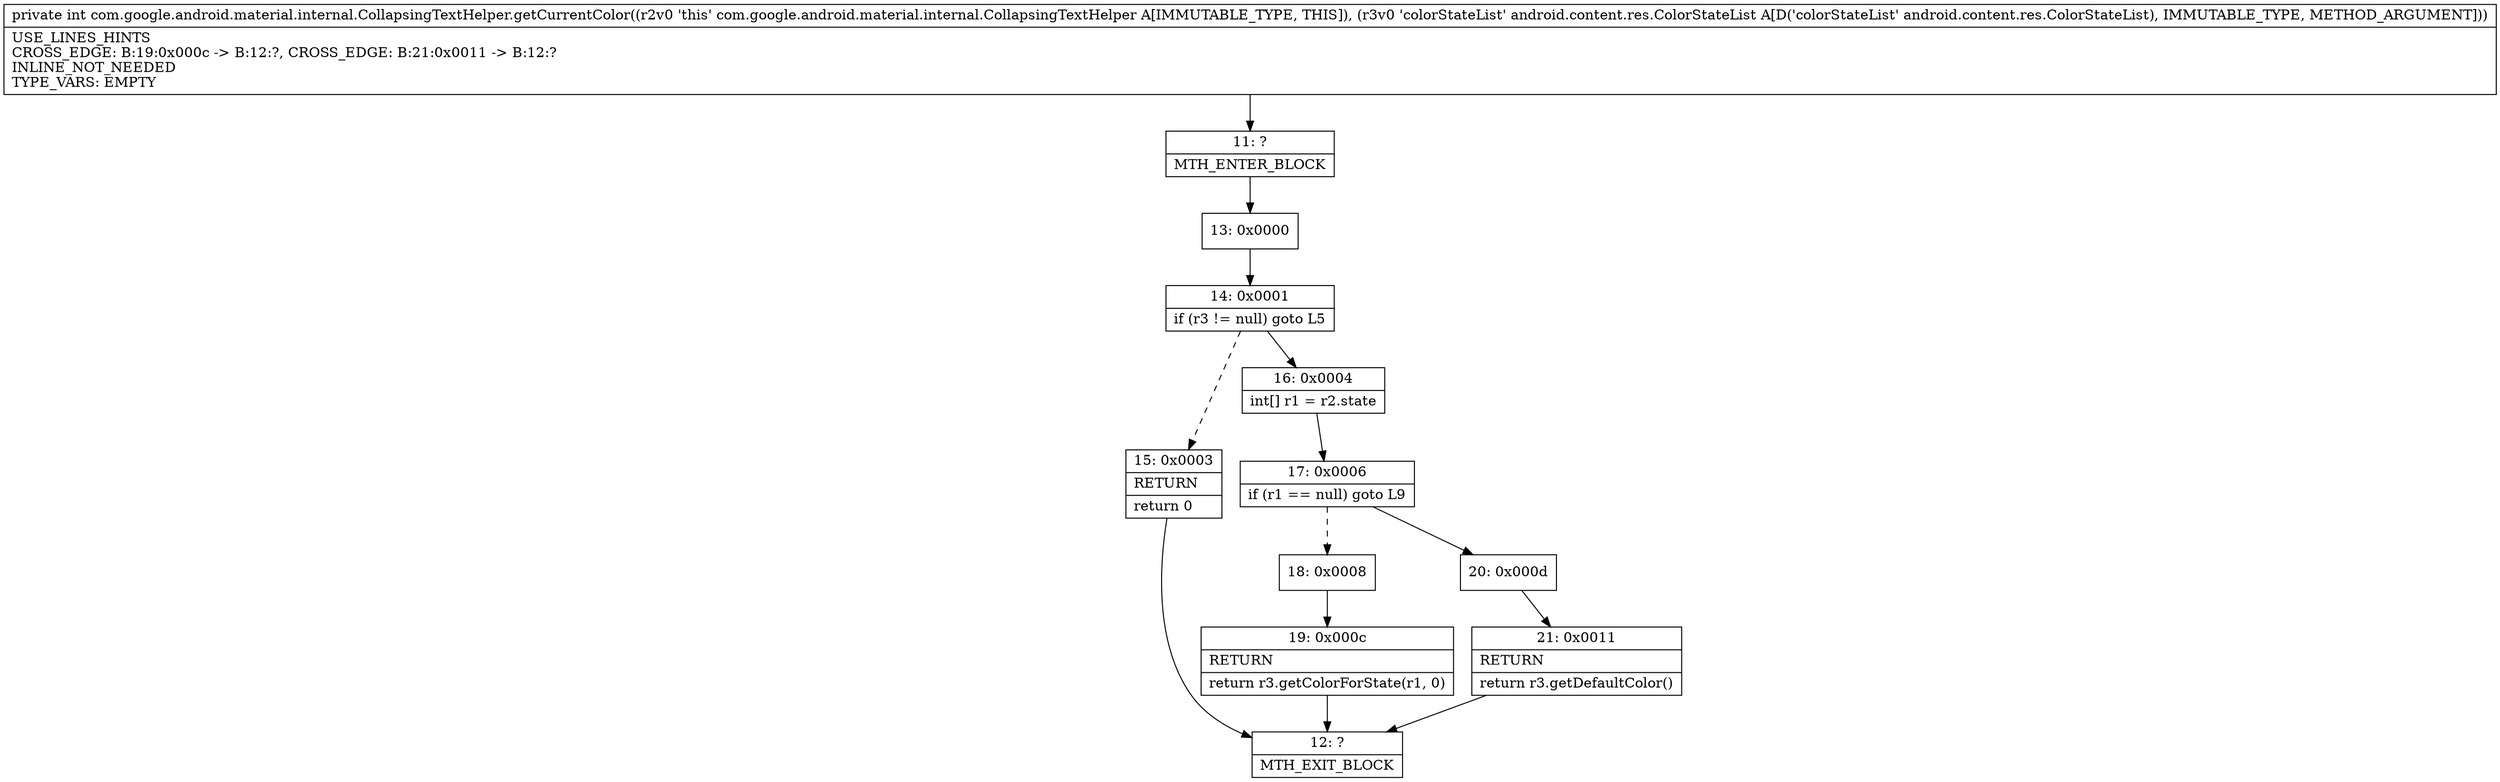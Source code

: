 digraph "CFG forcom.google.android.material.internal.CollapsingTextHelper.getCurrentColor(Landroid\/content\/res\/ColorStateList;)I" {
Node_11 [shape=record,label="{11\:\ ?|MTH_ENTER_BLOCK\l}"];
Node_13 [shape=record,label="{13\:\ 0x0000}"];
Node_14 [shape=record,label="{14\:\ 0x0001|if (r3 != null) goto L5\l}"];
Node_15 [shape=record,label="{15\:\ 0x0003|RETURN\l|return 0\l}"];
Node_12 [shape=record,label="{12\:\ ?|MTH_EXIT_BLOCK\l}"];
Node_16 [shape=record,label="{16\:\ 0x0004|int[] r1 = r2.state\l}"];
Node_17 [shape=record,label="{17\:\ 0x0006|if (r1 == null) goto L9\l}"];
Node_18 [shape=record,label="{18\:\ 0x0008}"];
Node_19 [shape=record,label="{19\:\ 0x000c|RETURN\l|return r3.getColorForState(r1, 0)\l}"];
Node_20 [shape=record,label="{20\:\ 0x000d}"];
Node_21 [shape=record,label="{21\:\ 0x0011|RETURN\l|return r3.getDefaultColor()\l}"];
MethodNode[shape=record,label="{private int com.google.android.material.internal.CollapsingTextHelper.getCurrentColor((r2v0 'this' com.google.android.material.internal.CollapsingTextHelper A[IMMUTABLE_TYPE, THIS]), (r3v0 'colorStateList' android.content.res.ColorStateList A[D('colorStateList' android.content.res.ColorStateList), IMMUTABLE_TYPE, METHOD_ARGUMENT]))  | USE_LINES_HINTS\lCROSS_EDGE: B:19:0x000c \-\> B:12:?, CROSS_EDGE: B:21:0x0011 \-\> B:12:?\lINLINE_NOT_NEEDED\lTYPE_VARS: EMPTY\l}"];
MethodNode -> Node_11;Node_11 -> Node_13;
Node_13 -> Node_14;
Node_14 -> Node_15[style=dashed];
Node_14 -> Node_16;
Node_15 -> Node_12;
Node_16 -> Node_17;
Node_17 -> Node_18[style=dashed];
Node_17 -> Node_20;
Node_18 -> Node_19;
Node_19 -> Node_12;
Node_20 -> Node_21;
Node_21 -> Node_12;
}

